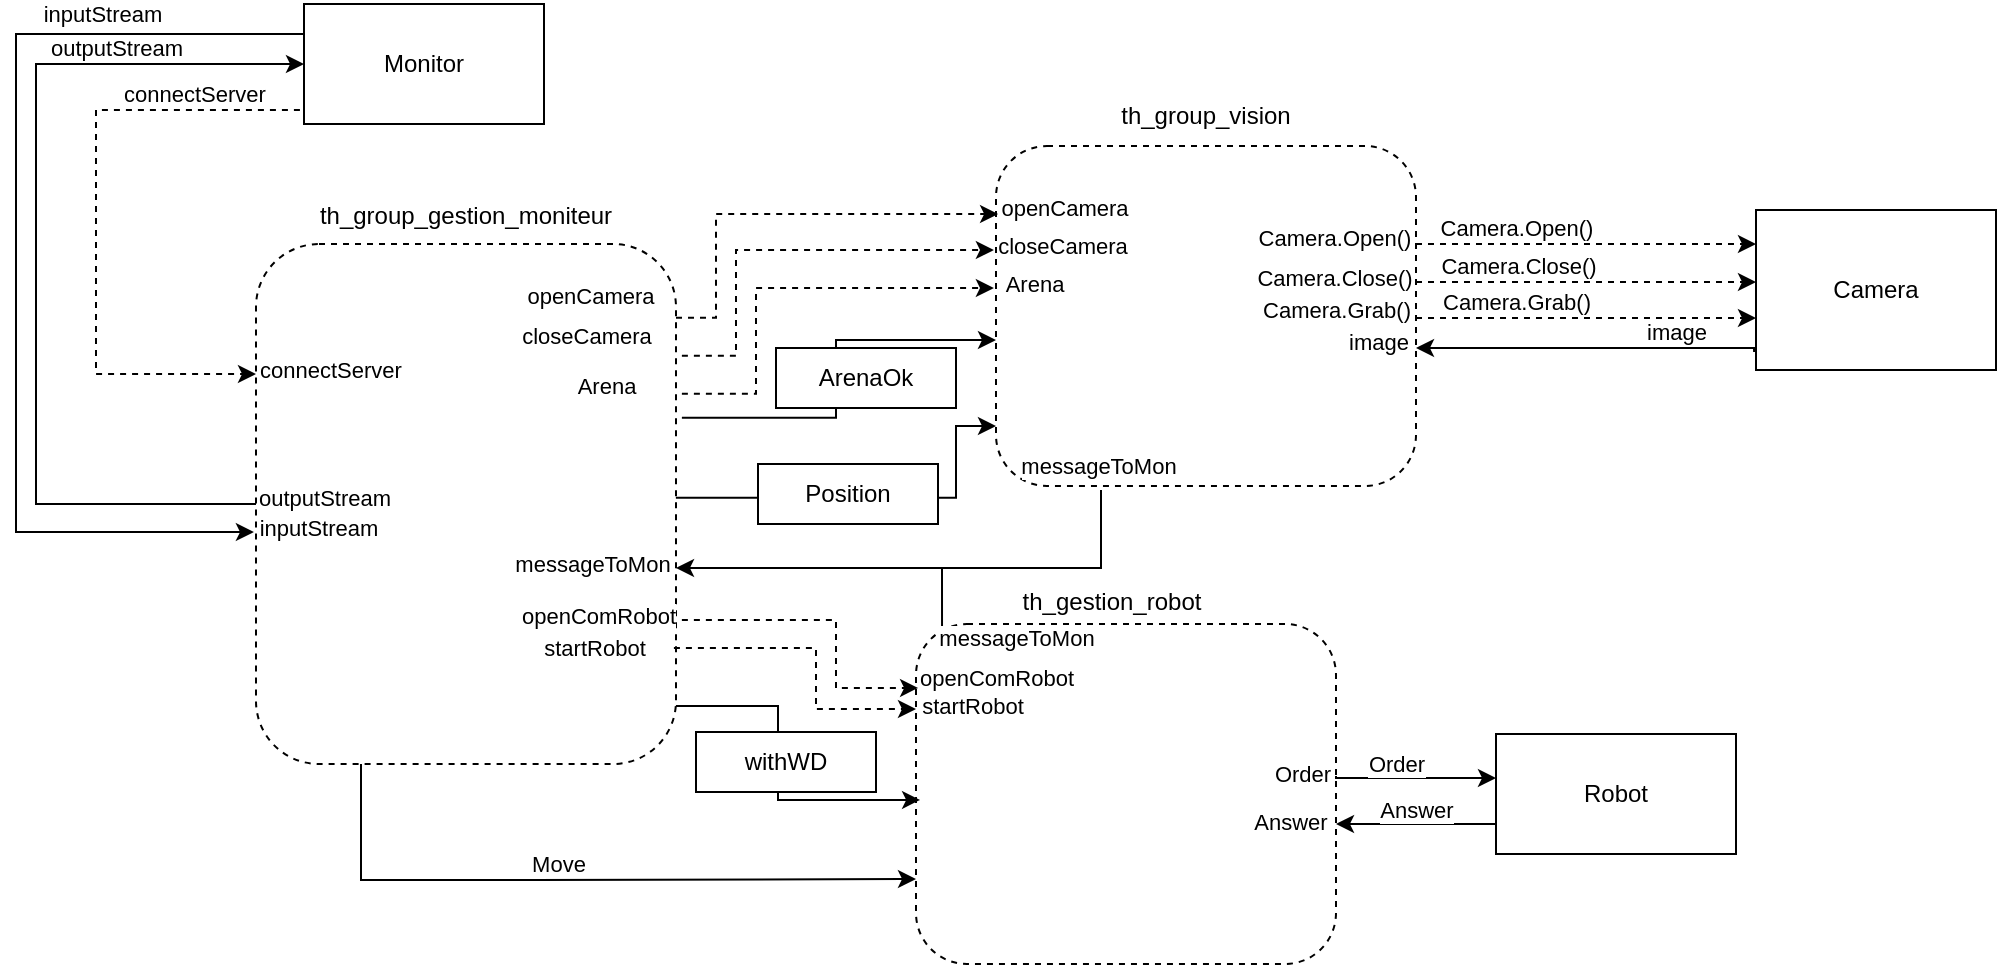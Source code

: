 <mxfile version="16.6.1" type="github">
  <diagram id="i_PNH8d8f95p2CdtnlKc" name="Page-1">
    <mxGraphModel dx="1422" dy="772" grid="1" gridSize="10" guides="1" tooltips="1" connect="1" arrows="1" fold="1" page="1" pageScale="1" pageWidth="1169" pageHeight="827" math="0" shadow="0">
      <root>
        <mxCell id="0" />
        <mxCell id="1" parent="0" />
        <mxCell id="IVVh3dyUPPInYBnCl2up-24" style="edgeStyle=orthogonalEdgeStyle;rounded=0;orthogonalLoop=1;jettySize=auto;html=1;exitX=0.25;exitY=1;exitDx=0;exitDy=0;startArrow=none;startFill=0;endArrow=none;endFill=0;" edge="1" parent="1">
          <mxGeometry relative="1" as="geometry">
            <mxPoint x="470" y="312" as="targetPoint" />
            <mxPoint x="572.5" y="273" as="sourcePoint" />
            <Array as="points">
              <mxPoint x="573" y="312" />
              <mxPoint x="400" y="312" />
            </Array>
          </mxGeometry>
        </mxCell>
        <mxCell id="a8z23wfv6f6IkbgzZn-q-32" value="" style="rounded=1;whiteSpace=wrap;html=1;dashed=1;" parent="1" vertex="1">
          <mxGeometry x="520" y="101" width="210" height="170" as="geometry" />
        </mxCell>
        <mxCell id="a8z23wfv6f6IkbgzZn-q-23" value="" style="rounded=1;whiteSpace=wrap;html=1;dashed=1;" parent="1" vertex="1">
          <mxGeometry x="480" y="340" width="210" height="170" as="geometry" />
        </mxCell>
        <mxCell id="a8z23wfv6f6IkbgzZn-q-41" style="edgeStyle=orthogonalEdgeStyle;rounded=0;orthogonalLoop=1;jettySize=auto;html=1;startArrow=classic;startFill=1;endArrow=none;endFill=0;exitX=1;exitY=0.623;exitDx=0;exitDy=0;exitPerimeter=0;entryX=0.062;entryY=0.012;entryDx=0;entryDy=0;entryPerimeter=0;" parent="1" source="a8z23wfv6f6IkbgzZn-q-12" target="a8z23wfv6f6IkbgzZn-q-23" edge="1">
          <mxGeometry relative="1" as="geometry">
            <Array as="points">
              <mxPoint x="493" y="312" />
            </Array>
          </mxGeometry>
        </mxCell>
        <mxCell id="a8z23wfv6f6IkbgzZn-q-12" value="" style="rounded=1;whiteSpace=wrap;html=1;dashed=1;" parent="1" vertex="1">
          <mxGeometry x="150" y="150" width="210" height="260" as="geometry" />
        </mxCell>
        <mxCell id="a8z23wfv6f6IkbgzZn-q-36" style="edgeStyle=orthogonalEdgeStyle;rounded=0;orthogonalLoop=1;jettySize=auto;html=1;entryX=-0.005;entryY=0.306;entryDx=0;entryDy=0;entryPerimeter=0;dashed=1;startArrow=none;startFill=0;endArrow=classic;endFill=1;exitX=1.014;exitY=0.215;exitDx=0;exitDy=0;exitPerimeter=0;" parent="1" source="a8z23wfv6f6IkbgzZn-q-12" target="a8z23wfv6f6IkbgzZn-q-32" edge="1">
          <mxGeometry relative="1" as="geometry">
            <Array as="points">
              <mxPoint x="390" y="206" />
              <mxPoint x="390" y="153" />
            </Array>
          </mxGeometry>
        </mxCell>
        <mxCell id="a8z23wfv6f6IkbgzZn-q-37" value="openCamera" style="edgeLabel;html=1;align=center;verticalAlign=middle;resizable=0;points=[];" parent="a8z23wfv6f6IkbgzZn-q-36" vertex="1" connectable="0">
          <mxGeometry x="-0.243" y="-2" relative="1" as="geometry">
            <mxPoint x="-75" y="22" as="offset" />
          </mxGeometry>
        </mxCell>
        <mxCell id="a8z23wfv6f6IkbgzZn-q-33" style="edgeStyle=orthogonalEdgeStyle;rounded=0;orthogonalLoop=1;jettySize=auto;html=1;entryX=0.005;entryY=0.2;entryDx=0;entryDy=0;dashed=1;startArrow=none;startFill=0;endArrow=classic;endFill=1;exitX=1;exitY=0.142;exitDx=0;exitDy=0;exitPerimeter=0;entryPerimeter=0;" parent="1" source="a8z23wfv6f6IkbgzZn-q-12" target="a8z23wfv6f6IkbgzZn-q-32" edge="1">
          <mxGeometry relative="1" as="geometry">
            <Array as="points">
              <mxPoint x="380" y="187" />
              <mxPoint x="380" y="135" />
            </Array>
          </mxGeometry>
        </mxCell>
        <mxCell id="a8z23wfv6f6IkbgzZn-q-34" value="closeCamera" style="edgeLabel;html=1;align=center;verticalAlign=middle;resizable=0;points=[];" parent="a8z23wfv6f6IkbgzZn-q-33" vertex="1" connectable="0">
          <mxGeometry x="-0.638" y="4" relative="1" as="geometry">
            <mxPoint x="-61" y="27" as="offset" />
          </mxGeometry>
        </mxCell>
        <mxCell id="a8z23wfv6f6IkbgzZn-q-29" style="edgeStyle=orthogonalEdgeStyle;rounded=0;orthogonalLoop=1;jettySize=auto;html=1;dashed=1;startArrow=none;startFill=0;endArrow=classic;endFill=1;exitX=0.995;exitY=0.777;exitDx=0;exitDy=0;exitPerimeter=0;entryX=0;entryY=0.25;entryDx=0;entryDy=0;" parent="1" source="a8z23wfv6f6IkbgzZn-q-12" target="a8z23wfv6f6IkbgzZn-q-23" edge="1">
          <mxGeometry relative="1" as="geometry">
            <Array as="points">
              <mxPoint x="430" y="352" />
              <mxPoint x="430" y="383" />
            </Array>
            <mxPoint x="481" y="390" as="targetPoint" />
          </mxGeometry>
        </mxCell>
        <mxCell id="a8z23wfv6f6IkbgzZn-q-30" value="startRobot" style="edgeLabel;html=1;align=center;verticalAlign=middle;resizable=0;points=[];" parent="a8z23wfv6f6IkbgzZn-q-29" vertex="1" connectable="0">
          <mxGeometry x="-0.655" y="-1" relative="1" as="geometry">
            <mxPoint x="-66" y="-1" as="offset" />
          </mxGeometry>
        </mxCell>
        <mxCell id="a8z23wfv6f6IkbgzZn-q-14" style="edgeStyle=orthogonalEdgeStyle;rounded=0;orthogonalLoop=1;jettySize=auto;html=1;entryX=0;entryY=0.25;entryDx=0;entryDy=0;startArrow=none;startFill=0;endArrow=classic;endFill=1;dashed=1;exitX=-0.017;exitY=0.883;exitDx=0;exitDy=0;exitPerimeter=0;" parent="1" source="a8z23wfv6f6IkbgzZn-q-1" target="a8z23wfv6f6IkbgzZn-q-12" edge="1">
          <mxGeometry relative="1" as="geometry">
            <Array as="points">
              <mxPoint x="70" y="83" />
              <mxPoint x="70" y="215" />
            </Array>
          </mxGeometry>
        </mxCell>
        <mxCell id="a8z23wfv6f6IkbgzZn-q-16" value="connectServer" style="edgeLabel;html=1;align=center;verticalAlign=middle;resizable=0;points=[];" parent="a8z23wfv6f6IkbgzZn-q-14" vertex="1" connectable="0">
          <mxGeometry x="-0.807" y="-2" relative="1" as="geometry">
            <mxPoint x="-23" y="-6" as="offset" />
          </mxGeometry>
        </mxCell>
        <mxCell id="a8z23wfv6f6IkbgzZn-q-15" style="orthogonalLoop=1;jettySize=auto;html=1;startArrow=none;startFill=0;endArrow=classic;endFill=1;entryX=-0.005;entryY=0.554;entryDx=0;entryDy=0;entryPerimeter=0;edgeStyle=orthogonalEdgeStyle;exitX=0;exitY=0.25;exitDx=0;exitDy=0;rounded=0;" parent="1" source="a8z23wfv6f6IkbgzZn-q-1" edge="1" target="a8z23wfv6f6IkbgzZn-q-12">
          <mxGeometry relative="1" as="geometry">
            <mxPoint x="149" y="200" as="targetPoint" />
            <Array as="points">
              <mxPoint x="30" y="45" />
              <mxPoint x="30" y="294" />
            </Array>
          </mxGeometry>
        </mxCell>
        <mxCell id="a8z23wfv6f6IkbgzZn-q-17" value="inputStream" style="edgeLabel;html=1;align=center;verticalAlign=middle;resizable=0;points=[];" parent="a8z23wfv6f6IkbgzZn-q-15" vertex="1" connectable="0">
          <mxGeometry x="-0.598" relative="1" as="geometry">
            <mxPoint x="2" y="-10" as="offset" />
          </mxGeometry>
        </mxCell>
        <mxCell id="a8z23wfv6f6IkbgzZn-q-1" value="&lt;div&gt;Monitor&lt;/div&gt;" style="rounded=0;whiteSpace=wrap;html=1;" parent="1" vertex="1">
          <mxGeometry x="174" y="30" width="120" height="60" as="geometry" />
        </mxCell>
        <mxCell id="a8z23wfv6f6IkbgzZn-q-3" value="Robot" style="rounded=0;whiteSpace=wrap;html=1;" parent="1" vertex="1">
          <mxGeometry x="770" y="395" width="120" height="60" as="geometry" />
        </mxCell>
        <mxCell id="a8z23wfv6f6IkbgzZn-q-54" style="edgeStyle=orthogonalEdgeStyle;rounded=0;orthogonalLoop=1;jettySize=auto;html=1;startArrow=none;startFill=0;endArrow=classic;endFill=1;exitX=-0.008;exitY=0.863;exitDx=0;exitDy=0;exitPerimeter=0;" parent="1" edge="1">
          <mxGeometry relative="1" as="geometry">
            <Array as="points">
              <mxPoint x="899" y="202" />
            </Array>
            <mxPoint x="899.04" y="204.04" as="sourcePoint" />
            <mxPoint x="730" y="202" as="targetPoint" />
          </mxGeometry>
        </mxCell>
        <mxCell id="IVVh3dyUPPInYBnCl2up-2" value="&lt;div&gt;image&lt;/div&gt;" style="edgeLabel;html=1;align=center;verticalAlign=middle;resizable=0;points=[];" vertex="1" connectable="0" parent="a8z23wfv6f6IkbgzZn-q-54">
          <mxGeometry x="-0.567" y="-2" relative="1" as="geometry">
            <mxPoint x="-4" y="-6" as="offset" />
          </mxGeometry>
        </mxCell>
        <mxCell id="a8z23wfv6f6IkbgzZn-q-4" value="&lt;div&gt;Camera&lt;/div&gt;" style="rounded=0;whiteSpace=wrap;html=1;" parent="1" vertex="1">
          <mxGeometry x="900" y="133" width="120" height="80" as="geometry" />
        </mxCell>
        <mxCell id="a8z23wfv6f6IkbgzZn-q-18" style="edgeStyle=orthogonalEdgeStyle;rounded=0;orthogonalLoop=1;jettySize=auto;html=1;startArrow=none;startFill=0;endArrow=classic;endFill=1;exitX=0;exitY=0.5;exitDx=0;exitDy=0;entryX=0;entryY=0.5;entryDx=0;entryDy=0;" parent="1" source="a8z23wfv6f6IkbgzZn-q-12" target="a8z23wfv6f6IkbgzZn-q-1" edge="1">
          <mxGeometry relative="1" as="geometry">
            <Array as="points">
              <mxPoint x="40" y="280" />
              <mxPoint x="40" y="60" />
            </Array>
            <mxPoint x="160" y="50" as="targetPoint" />
          </mxGeometry>
        </mxCell>
        <mxCell id="a8z23wfv6f6IkbgzZn-q-19" value="outputStream" style="edgeLabel;html=1;align=center;verticalAlign=middle;resizable=0;points=[];" parent="a8z23wfv6f6IkbgzZn-q-18" vertex="1" connectable="0">
          <mxGeometry x="0.791" y="-3" relative="1" as="geometry">
            <mxPoint x="-46" y="-11" as="offset" />
          </mxGeometry>
        </mxCell>
        <mxCell id="a8z23wfv6f6IkbgzZn-q-25" style="edgeStyle=orthogonalEdgeStyle;rounded=0;orthogonalLoop=1;jettySize=auto;html=1;entryX=0.005;entryY=0.188;entryDx=0;entryDy=0;dashed=1;startArrow=none;startFill=0;endArrow=classic;endFill=1;entryPerimeter=0;exitX=1.014;exitY=0.723;exitDx=0;exitDy=0;exitPerimeter=0;" parent="1" source="a8z23wfv6f6IkbgzZn-q-12" target="a8z23wfv6f6IkbgzZn-q-23" edge="1">
          <mxGeometry relative="1" as="geometry">
            <Array as="points">
              <mxPoint x="440" y="338" />
              <mxPoint x="440" y="372" />
            </Array>
          </mxGeometry>
        </mxCell>
        <mxCell id="a8z23wfv6f6IkbgzZn-q-27" value="&lt;div&gt;openComRobot&lt;/div&gt;" style="edgeLabel;html=1;align=center;verticalAlign=middle;resizable=0;points=[];" parent="a8z23wfv6f6IkbgzZn-q-25" vertex="1" connectable="0">
          <mxGeometry x="-0.25" relative="1" as="geometry">
            <mxPoint x="-99" y="-2" as="offset" />
          </mxGeometry>
        </mxCell>
        <mxCell id="a8z23wfv6f6IkbgzZn-q-20" value="inputStream" style="edgeLabel;html=1;align=center;verticalAlign=middle;resizable=0;points=[];" parent="1" vertex="1" connectable="0">
          <mxGeometry x="189" y="299" as="geometry">
            <mxPoint x="-8" y="-7" as="offset" />
          </mxGeometry>
        </mxCell>
        <mxCell id="a8z23wfv6f6IkbgzZn-q-21" value="connectServer" style="edgeLabel;html=1;align=center;verticalAlign=middle;resizable=0;points=[];" parent="1" vertex="1" connectable="0">
          <mxGeometry x="187" y="213" as="geometry" />
        </mxCell>
        <mxCell id="a8z23wfv6f6IkbgzZn-q-24" value="th_group_gestion_moniteur" style="text;html=1;strokeColor=none;fillColor=none;align=center;verticalAlign=middle;whiteSpace=wrap;rounded=0;dashed=1;" parent="1" vertex="1">
          <mxGeometry x="175" y="121" width="160" height="30" as="geometry" />
        </mxCell>
        <mxCell id="a8z23wfv6f6IkbgzZn-q-28" value="&lt;div&gt;openComRobot&lt;/div&gt;" style="edgeLabel;html=1;align=center;verticalAlign=middle;resizable=0;points=[];" parent="1" vertex="1" connectable="0">
          <mxGeometry x="520" y="367" as="geometry" />
        </mxCell>
        <mxCell id="a8z23wfv6f6IkbgzZn-q-31" value="startRobot" style="edgeLabel;html=1;align=center;verticalAlign=middle;resizable=0;points=[];" parent="1" vertex="1" connectable="0">
          <mxGeometry x="508" y="381" as="geometry" />
        </mxCell>
        <mxCell id="a8z23wfv6f6IkbgzZn-q-44" style="rounded=0;orthogonalLoop=1;jettySize=auto;html=1;startArrow=none;startFill=0;endArrow=classic;endFill=1;dashed=1;exitX=1;exitY=0.288;exitDx=0;exitDy=0;exitPerimeter=0;" parent="1" source="a8z23wfv6f6IkbgzZn-q-32" edge="1">
          <mxGeometry relative="1" as="geometry">
            <mxPoint x="900" y="150" as="targetPoint" />
          </mxGeometry>
        </mxCell>
        <mxCell id="a8z23wfv6f6IkbgzZn-q-47" style="rounded=0;orthogonalLoop=1;jettySize=auto;html=1;dashed=1;startArrow=none;startFill=0;endArrow=classic;endFill=1;" parent="1" edge="1">
          <mxGeometry relative="1" as="geometry">
            <mxPoint x="900" y="169" as="targetPoint" />
            <mxPoint x="730" y="169" as="sourcePoint" />
          </mxGeometry>
        </mxCell>
        <mxCell id="a8z23wfv6f6IkbgzZn-q-49" value="Camera.Close()" style="edgeLabel;html=1;align=center;verticalAlign=middle;resizable=0;points=[];" parent="a8z23wfv6f6IkbgzZn-q-47" vertex="1" connectable="0">
          <mxGeometry x="0.6" y="-4" relative="1" as="geometry">
            <mxPoint x="-85" y="-12" as="offset" />
          </mxGeometry>
        </mxCell>
        <mxCell id="a8z23wfv6f6IkbgzZn-q-51" style="edgeStyle=orthogonalEdgeStyle;rounded=0;orthogonalLoop=1;jettySize=auto;html=1;dashed=1;startArrow=none;startFill=0;endArrow=classic;endFill=1;exitX=1;exitY=0.5;exitDx=0;exitDy=0;entryX=0;entryY=0.663;entryDx=0;entryDy=0;entryPerimeter=0;" parent="1" edge="1">
          <mxGeometry relative="1" as="geometry">
            <mxPoint x="900" y="187.04" as="targetPoint" />
            <Array as="points">
              <mxPoint x="780" y="187" />
              <mxPoint x="780" y="187" />
            </Array>
            <mxPoint x="730" y="187" as="sourcePoint" />
          </mxGeometry>
        </mxCell>
        <mxCell id="a8z23wfv6f6IkbgzZn-q-52" value="Camera.Grab()" style="edgeLabel;html=1;align=center;verticalAlign=middle;resizable=0;points=[];" parent="a8z23wfv6f6IkbgzZn-q-51" vertex="1" connectable="0">
          <mxGeometry x="-0.298" y="-1" relative="1" as="geometry">
            <mxPoint x="-10" y="-9" as="offset" />
          </mxGeometry>
        </mxCell>
        <mxCell id="a8z23wfv6f6IkbgzZn-q-35" value="&lt;div&gt;openCamera&lt;/div&gt;" style="edgeLabel;html=1;align=center;verticalAlign=middle;resizable=0;points=[];" parent="1" vertex="1" connectable="0">
          <mxGeometry x="554" y="132" as="geometry" />
        </mxCell>
        <mxCell id="a8z23wfv6f6IkbgzZn-q-38" value="&lt;div&gt;closeCamera&lt;/div&gt;" style="edgeLabel;html=1;align=center;verticalAlign=middle;resizable=0;points=[];" parent="1" vertex="1" connectable="0">
          <mxGeometry x="553" y="151" as="geometry" />
        </mxCell>
        <mxCell id="a8z23wfv6f6IkbgzZn-q-46" value="Camera.Open()" style="edgeLabel;html=1;align=center;verticalAlign=middle;resizable=0;points=[];" parent="1" vertex="1" connectable="0">
          <mxGeometry x="669" y="147" as="geometry">
            <mxPoint x="20" as="offset" />
          </mxGeometry>
        </mxCell>
        <mxCell id="a8z23wfv6f6IkbgzZn-q-48" value="Camera.Open()" style="edgeLabel;html=1;align=center;verticalAlign=middle;resizable=0;points=[];" parent="1" vertex="1" connectable="0">
          <mxGeometry x="760" y="142" as="geometry">
            <mxPoint x="20" as="offset" />
          </mxGeometry>
        </mxCell>
        <mxCell id="a8z23wfv6f6IkbgzZn-q-50" value="Camera.Close()" style="edgeLabel;html=1;align=center;verticalAlign=middle;resizable=0;points=[];" parent="1" vertex="1" connectable="0">
          <mxGeometry x="689" y="167" as="geometry" />
        </mxCell>
        <mxCell id="a8z23wfv6f6IkbgzZn-q-53" value="Camera.Grab()" style="edgeLabel;html=1;align=center;verticalAlign=middle;resizable=0;points=[];" parent="1" vertex="1" connectable="0">
          <mxGeometry x="690" y="183" as="geometry" />
        </mxCell>
        <mxCell id="a8z23wfv6f6IkbgzZn-q-56" value="image" style="edgeLabel;html=1;align=center;verticalAlign=middle;resizable=0;points=[];" parent="1" vertex="1" connectable="0">
          <mxGeometry x="690" y="195.004" as="geometry">
            <mxPoint x="21" y="4" as="offset" />
          </mxGeometry>
        </mxCell>
        <mxCell id="a8z23wfv6f6IkbgzZn-q-57" value="&lt;div&gt;th_group_vision&lt;/div&gt;" style="text;html=1;strokeColor=none;fillColor=none;align=center;verticalAlign=middle;whiteSpace=wrap;rounded=0;dashed=1;" parent="1" vertex="1">
          <mxGeometry x="545" y="71" width="160" height="30" as="geometry" />
        </mxCell>
        <mxCell id="a8z23wfv6f6IkbgzZn-q-58" value="th_gestion_robot" style="text;html=1;strokeColor=none;fillColor=none;align=center;verticalAlign=middle;whiteSpace=wrap;rounded=0;dashed=1;" parent="1" vertex="1">
          <mxGeometry x="498" y="314" width="160" height="30" as="geometry" />
        </mxCell>
        <mxCell id="IVVh3dyUPPInYBnCl2up-1" value="outputStream" style="edgeLabel;html=1;align=center;verticalAlign=middle;resizable=0;points=[];" vertex="1" connectable="0" parent="1">
          <mxGeometry x="192" y="284" as="geometry">
            <mxPoint x="-8" y="-7" as="offset" />
          </mxGeometry>
        </mxCell>
        <mxCell id="IVVh3dyUPPInYBnCl2up-6" value="Order" style="edgeStyle=orthogonalEdgeStyle;rounded=0;orthogonalLoop=1;jettySize=auto;html=1;startArrow=none;startFill=0;endArrow=classic;endFill=1;entryX=0;entryY=0.367;entryDx=0;entryDy=0;entryPerimeter=0;exitX=1;exitY=0.447;exitDx=0;exitDy=0;exitPerimeter=0;" edge="1" parent="1">
          <mxGeometry x="-0.234" y="7" relative="1" as="geometry">
            <Array as="points">
              <mxPoint x="690" y="417" />
            </Array>
            <mxPoint x="690" y="415.99" as="sourcePoint" />
            <mxPoint x="770" y="417.02" as="targetPoint" />
            <mxPoint as="offset" />
          </mxGeometry>
        </mxCell>
        <mxCell id="IVVh3dyUPPInYBnCl2up-7" value="Order" style="edgeLabel;html=1;align=center;verticalAlign=middle;resizable=0;points=[];" vertex="1" connectable="0" parent="IVVh3dyUPPInYBnCl2up-6">
          <mxGeometry x="-0.567" y="-2" relative="1" as="geometry">
            <mxPoint x="-34" y="-4" as="offset" />
          </mxGeometry>
        </mxCell>
        <mxCell id="IVVh3dyUPPInYBnCl2up-10" value="" style="endArrow=none;html=1;rounded=0;entryX=0;entryY=0.75;entryDx=0;entryDy=0;exitX=1;exitY=0.588;exitDx=0;exitDy=0;exitPerimeter=0;startArrow=classic;startFill=1;" edge="1" parent="1" source="a8z23wfv6f6IkbgzZn-q-23" target="a8z23wfv6f6IkbgzZn-q-3">
          <mxGeometry x="-1" y="-20" width="50" height="50" relative="1" as="geometry">
            <mxPoint x="720" y="520" as="sourcePoint" />
            <mxPoint x="770" y="470" as="targetPoint" />
            <mxPoint x="-20" y="-20" as="offset" />
          </mxGeometry>
        </mxCell>
        <mxCell id="IVVh3dyUPPInYBnCl2up-12" value="Answer" style="edgeLabel;html=1;align=center;verticalAlign=middle;resizable=0;points=[];" vertex="1" connectable="0" parent="IVVh3dyUPPInYBnCl2up-10">
          <mxGeometry x="0.375" y="2" relative="1" as="geometry">
            <mxPoint x="-15" y="-5" as="offset" />
          </mxGeometry>
        </mxCell>
        <mxCell id="IVVh3dyUPPInYBnCl2up-13" value="Answer" style="edgeLabel;html=1;align=center;verticalAlign=middle;resizable=0;points=[];" vertex="1" connectable="0" parent="IVVh3dyUPPInYBnCl2up-10">
          <mxGeometry x="-0.525" y="1" relative="1" as="geometry">
            <mxPoint x="-42" as="offset" />
          </mxGeometry>
        </mxCell>
        <mxCell id="IVVh3dyUPPInYBnCl2up-14" value="" style="endArrow=classic;html=1;rounded=0;exitX=1.014;exitY=0.288;exitDx=0;exitDy=0;exitPerimeter=0;entryX=0;entryY=0.5;entryDx=0;entryDy=0;edgeStyle=orthogonalEdgeStyle;startArrow=none;startFill=0;endFill=1;" edge="1" parent="1">
          <mxGeometry width="50" height="50" relative="1" as="geometry">
            <mxPoint x="362.94" y="236.88" as="sourcePoint" />
            <mxPoint x="520" y="198" as="targetPoint" />
            <Array as="points">
              <mxPoint x="440" y="237" />
              <mxPoint x="440" y="198" />
            </Array>
          </mxGeometry>
        </mxCell>
        <mxCell id="IVVh3dyUPPInYBnCl2up-15" value="ArenaOk" style="rounded=0;whiteSpace=wrap;html=1;" vertex="1" parent="1">
          <mxGeometry x="410" y="202" width="90" height="30" as="geometry" />
        </mxCell>
        <mxCell id="IVVh3dyUPPInYBnCl2up-16" style="edgeStyle=orthogonalEdgeStyle;rounded=0;orthogonalLoop=1;jettySize=auto;html=1;startArrow=none;startFill=0;endArrow=classic;endFill=1;entryX=0;entryY=0.75;entryDx=0;entryDy=0;exitX=0.25;exitY=1;exitDx=0;exitDy=0;" edge="1" parent="1" source="a8z23wfv6f6IkbgzZn-q-12" target="a8z23wfv6f6IkbgzZn-q-23">
          <mxGeometry relative="1" as="geometry">
            <Array as="points">
              <mxPoint x="203" y="468" />
              <mxPoint x="289" y="468" />
            </Array>
            <mxPoint x="289" y="410" as="sourcePoint" />
            <mxPoint x="430" y="485" as="targetPoint" />
          </mxGeometry>
        </mxCell>
        <mxCell id="IVVh3dyUPPInYBnCl2up-18" value="Move" style="edgeLabel;html=1;align=center;verticalAlign=middle;resizable=0;points=[];" vertex="1" connectable="0" parent="IVVh3dyUPPInYBnCl2up-16">
          <mxGeometry x="-0.068" y="4" relative="1" as="geometry">
            <mxPoint y="-4" as="offset" />
          </mxGeometry>
        </mxCell>
        <mxCell id="IVVh3dyUPPInYBnCl2up-19" value="" style="endArrow=classic;html=1;rounded=0;exitX=1.014;exitY=0.288;exitDx=0;exitDy=0;exitPerimeter=0;edgeStyle=orthogonalEdgeStyle;startArrow=none;startFill=0;endFill=1;" edge="1" parent="1">
          <mxGeometry width="50" height="50" relative="1" as="geometry">
            <mxPoint x="359.94" y="276.88" as="sourcePoint" />
            <mxPoint x="520" y="241" as="targetPoint" />
            <Array as="points">
              <mxPoint x="500" y="277" />
              <mxPoint x="500" y="241" />
            </Array>
          </mxGeometry>
        </mxCell>
        <mxCell id="IVVh3dyUPPInYBnCl2up-20" value="Position" style="rounded=0;whiteSpace=wrap;html=1;" vertex="1" parent="1">
          <mxGeometry x="401" y="260" width="90" height="30" as="geometry" />
        </mxCell>
        <mxCell id="IVVh3dyUPPInYBnCl2up-21" style="edgeStyle=orthogonalEdgeStyle;rounded=0;orthogonalLoop=1;jettySize=auto;html=1;entryX=-0.005;entryY=0.306;entryDx=0;entryDy=0;entryPerimeter=0;dashed=1;startArrow=none;startFill=0;endArrow=classic;endFill=1;exitX=1.014;exitY=0.215;exitDx=0;exitDy=0;exitPerimeter=0;" edge="1" parent="1">
          <mxGeometry relative="1" as="geometry">
            <Array as="points">
              <mxPoint x="400" y="225" />
              <mxPoint x="400" y="172" />
            </Array>
            <mxPoint x="362.94" y="224.9" as="sourcePoint" />
            <mxPoint x="518.95" y="172.02" as="targetPoint" />
          </mxGeometry>
        </mxCell>
        <mxCell id="IVVh3dyUPPInYBnCl2up-22" value="Arena" style="edgeLabel;html=1;align=center;verticalAlign=middle;resizable=0;points=[];" vertex="1" connectable="0" parent="IVVh3dyUPPInYBnCl2up-21">
          <mxGeometry x="-0.243" y="-2" relative="1" as="geometry">
            <mxPoint x="-77" y="38" as="offset" />
          </mxGeometry>
        </mxCell>
        <mxCell id="IVVh3dyUPPInYBnCl2up-23" value="Arena" style="edgeLabel;html=1;align=center;verticalAlign=middle;resizable=0;points=[];" vertex="1" connectable="0" parent="1">
          <mxGeometry x="330" y="224.0" as="geometry">
            <mxPoint x="209" y="-54" as="offset" />
          </mxGeometry>
        </mxCell>
        <mxCell id="IVVh3dyUPPInYBnCl2up-25" value="messageToMon" style="edgeLabel;html=1;align=center;verticalAlign=middle;resizable=0;points=[];" vertex="1" connectable="0" parent="1">
          <mxGeometry x="341" y="375" as="geometry">
            <mxPoint x="230" y="-114" as="offset" />
          </mxGeometry>
        </mxCell>
        <mxCell id="IVVh3dyUPPInYBnCl2up-27" value="messageToMon" style="edgeLabel;html=1;align=center;verticalAlign=middle;resizable=0;points=[];" vertex="1" connectable="0" parent="1">
          <mxGeometry x="300" y="461" as="geometry">
            <mxPoint x="230" y="-114" as="offset" />
          </mxGeometry>
        </mxCell>
        <mxCell id="IVVh3dyUPPInYBnCl2up-28" value="messageToMon" style="edgeLabel;html=1;align=center;verticalAlign=middle;resizable=0;points=[];" vertex="1" connectable="0" parent="1">
          <mxGeometry x="88" y="424" as="geometry">
            <mxPoint x="230" y="-114" as="offset" />
          </mxGeometry>
        </mxCell>
        <mxCell id="IVVh3dyUPPInYBnCl2up-29" style="edgeStyle=orthogonalEdgeStyle;rounded=0;orthogonalLoop=1;jettySize=auto;html=1;entryX=0.005;entryY=0.347;entryDx=0;entryDy=0;entryPerimeter=0;startArrow=none;startFill=0;endArrow=classic;endFill=1;exitX=0.995;exitY=0.777;exitDx=0;exitDy=0;exitPerimeter=0;" edge="1" parent="1">
          <mxGeometry relative="1" as="geometry">
            <Array as="points">
              <mxPoint x="411" y="381" />
              <mxPoint x="411" y="428" />
            </Array>
            <mxPoint x="359.95" y="381.02" as="sourcePoint" />
            <mxPoint x="482.05" y="427.99" as="targetPoint" />
          </mxGeometry>
        </mxCell>
        <mxCell id="IVVh3dyUPPInYBnCl2up-31" value="withWD" style="rounded=0;whiteSpace=wrap;html=1;" vertex="1" parent="1">
          <mxGeometry x="370" y="394" width="90" height="30" as="geometry" />
        </mxCell>
      </root>
    </mxGraphModel>
  </diagram>
</mxfile>

